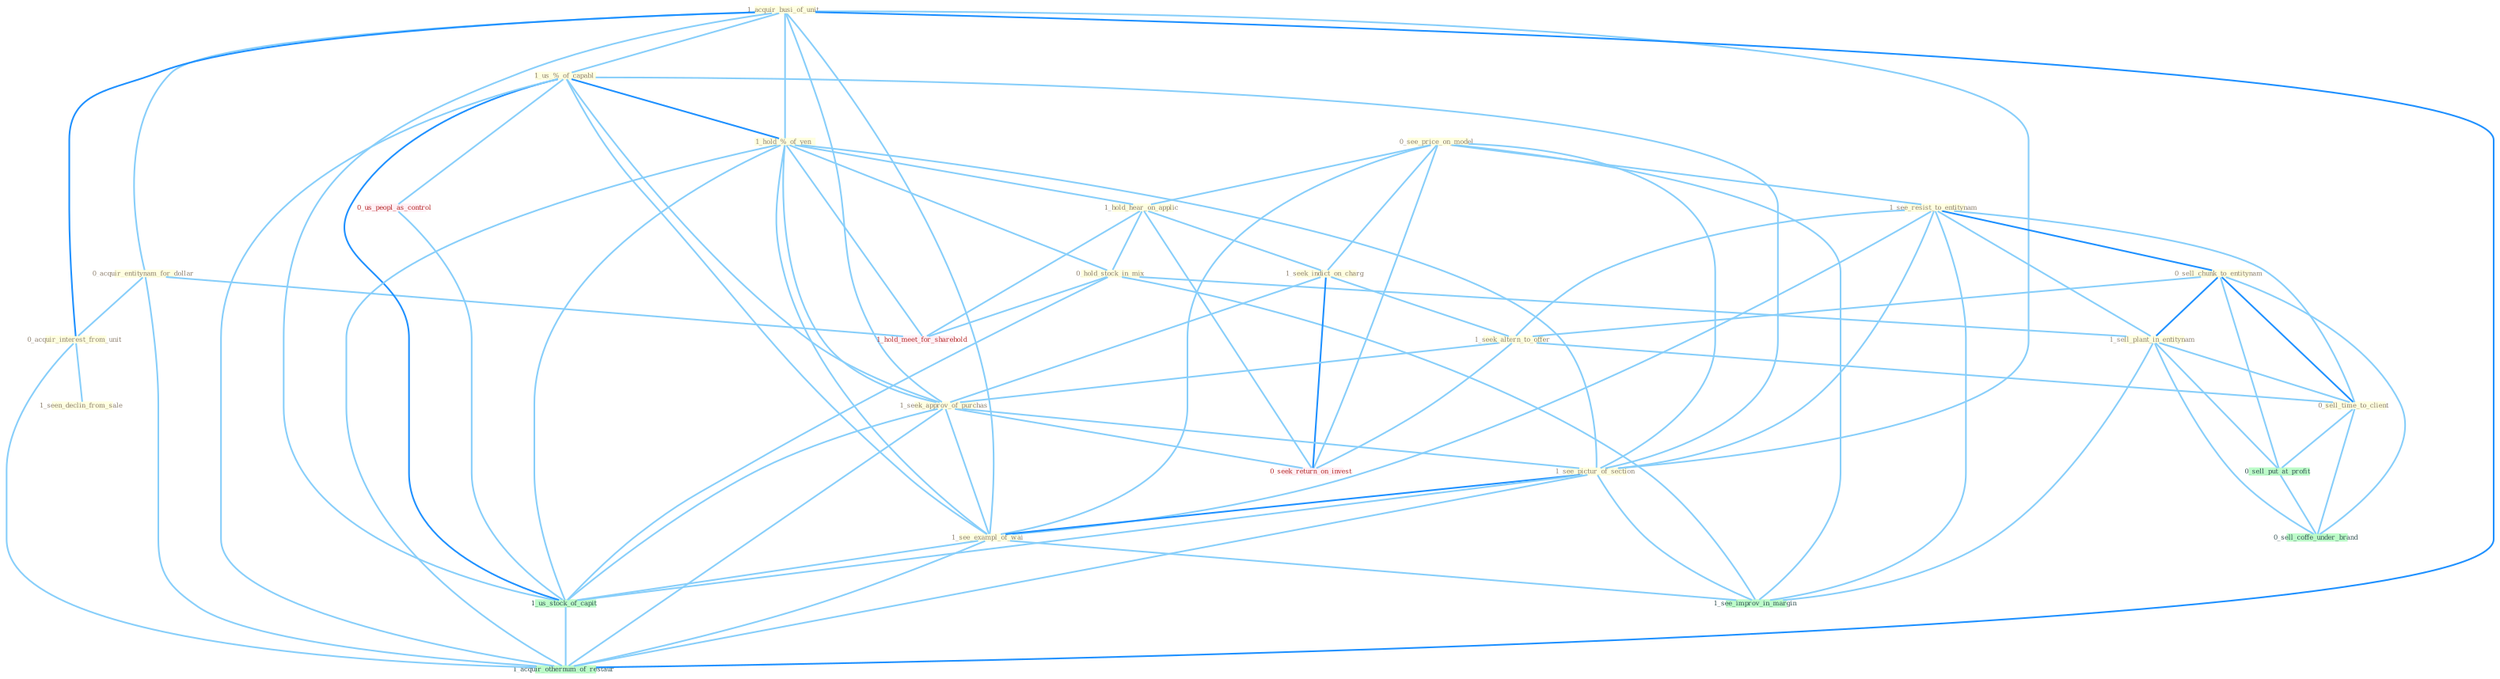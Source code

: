 Graph G{ 
    node
    [shape=polygon,style=filled,width=.5,height=.06,color="#BDFCC9",fixedsize=true,fontsize=4,
    fontcolor="#2f4f4f"];
    {node
    [color="#ffffe0", fontcolor="#8b7d6b"] "1_acquir_busi_of_unit " "0_acquir_entitynam_for_dollar " "1_us_%_of_capabl " "1_hold_%_of_yen " "0_see_price_on_model " "1_hold_hear_on_applic " "1_see_resist_to_entitynam " "0_sell_chunk_to_entitynam " "0_hold_stock_in_mix " "1_sell_plant_in_entitynam " "1_seek_indict_on_charg " "1_seek_altern_to_offer " "0_acquir_interest_from_unit " "1_seek_approv_of_purchas " "1_see_pictur_of_section " "1_seen_declin_from_sale " "1_see_exampl_of_wai " "0_sell_time_to_client "}
{node [color="#fff0f5", fontcolor="#b22222"] "0_us_peopl_as_control " "0_seek_return_on_invest " "1_hold_meet_for_sharehold "}
edge [color="#B0E2FF"];

	"1_acquir_busi_of_unit " -- "0_acquir_entitynam_for_dollar " [w="1", color="#87cefa" ];
	"1_acquir_busi_of_unit " -- "1_us_%_of_capabl " [w="1", color="#87cefa" ];
	"1_acquir_busi_of_unit " -- "1_hold_%_of_yen " [w="1", color="#87cefa" ];
	"1_acquir_busi_of_unit " -- "0_acquir_interest_from_unit " [w="2", color="#1e90ff" , len=0.8];
	"1_acquir_busi_of_unit " -- "1_seek_approv_of_purchas " [w="1", color="#87cefa" ];
	"1_acquir_busi_of_unit " -- "1_see_pictur_of_section " [w="1", color="#87cefa" ];
	"1_acquir_busi_of_unit " -- "1_see_exampl_of_wai " [w="1", color="#87cefa" ];
	"1_acquir_busi_of_unit " -- "1_us_stock_of_capit " [w="1", color="#87cefa" ];
	"1_acquir_busi_of_unit " -- "1_acquir_othernum_of_restaur " [w="2", color="#1e90ff" , len=0.8];
	"0_acquir_entitynam_for_dollar " -- "0_acquir_interest_from_unit " [w="1", color="#87cefa" ];
	"0_acquir_entitynam_for_dollar " -- "1_hold_meet_for_sharehold " [w="1", color="#87cefa" ];
	"0_acquir_entitynam_for_dollar " -- "1_acquir_othernum_of_restaur " [w="1", color="#87cefa" ];
	"1_us_%_of_capabl " -- "1_hold_%_of_yen " [w="2", color="#1e90ff" , len=0.8];
	"1_us_%_of_capabl " -- "1_seek_approv_of_purchas " [w="1", color="#87cefa" ];
	"1_us_%_of_capabl " -- "1_see_pictur_of_section " [w="1", color="#87cefa" ];
	"1_us_%_of_capabl " -- "1_see_exampl_of_wai " [w="1", color="#87cefa" ];
	"1_us_%_of_capabl " -- "0_us_peopl_as_control " [w="1", color="#87cefa" ];
	"1_us_%_of_capabl " -- "1_us_stock_of_capit " [w="2", color="#1e90ff" , len=0.8];
	"1_us_%_of_capabl " -- "1_acquir_othernum_of_restaur " [w="1", color="#87cefa" ];
	"1_hold_%_of_yen " -- "1_hold_hear_on_applic " [w="1", color="#87cefa" ];
	"1_hold_%_of_yen " -- "0_hold_stock_in_mix " [w="1", color="#87cefa" ];
	"1_hold_%_of_yen " -- "1_seek_approv_of_purchas " [w="1", color="#87cefa" ];
	"1_hold_%_of_yen " -- "1_see_pictur_of_section " [w="1", color="#87cefa" ];
	"1_hold_%_of_yen " -- "1_see_exampl_of_wai " [w="1", color="#87cefa" ];
	"1_hold_%_of_yen " -- "1_us_stock_of_capit " [w="1", color="#87cefa" ];
	"1_hold_%_of_yen " -- "1_hold_meet_for_sharehold " [w="1", color="#87cefa" ];
	"1_hold_%_of_yen " -- "1_acquir_othernum_of_restaur " [w="1", color="#87cefa" ];
	"0_see_price_on_model " -- "1_hold_hear_on_applic " [w="1", color="#87cefa" ];
	"0_see_price_on_model " -- "1_see_resist_to_entitynam " [w="1", color="#87cefa" ];
	"0_see_price_on_model " -- "1_seek_indict_on_charg " [w="1", color="#87cefa" ];
	"0_see_price_on_model " -- "1_see_pictur_of_section " [w="1", color="#87cefa" ];
	"0_see_price_on_model " -- "1_see_exampl_of_wai " [w="1", color="#87cefa" ];
	"0_see_price_on_model " -- "0_seek_return_on_invest " [w="1", color="#87cefa" ];
	"0_see_price_on_model " -- "1_see_improv_in_margin " [w="1", color="#87cefa" ];
	"1_hold_hear_on_applic " -- "0_hold_stock_in_mix " [w="1", color="#87cefa" ];
	"1_hold_hear_on_applic " -- "1_seek_indict_on_charg " [w="1", color="#87cefa" ];
	"1_hold_hear_on_applic " -- "0_seek_return_on_invest " [w="1", color="#87cefa" ];
	"1_hold_hear_on_applic " -- "1_hold_meet_for_sharehold " [w="1", color="#87cefa" ];
	"1_see_resist_to_entitynam " -- "0_sell_chunk_to_entitynam " [w="2", color="#1e90ff" , len=0.8];
	"1_see_resist_to_entitynam " -- "1_sell_plant_in_entitynam " [w="1", color="#87cefa" ];
	"1_see_resist_to_entitynam " -- "1_seek_altern_to_offer " [w="1", color="#87cefa" ];
	"1_see_resist_to_entitynam " -- "1_see_pictur_of_section " [w="1", color="#87cefa" ];
	"1_see_resist_to_entitynam " -- "1_see_exampl_of_wai " [w="1", color="#87cefa" ];
	"1_see_resist_to_entitynam " -- "0_sell_time_to_client " [w="1", color="#87cefa" ];
	"1_see_resist_to_entitynam " -- "1_see_improv_in_margin " [w="1", color="#87cefa" ];
	"0_sell_chunk_to_entitynam " -- "1_sell_plant_in_entitynam " [w="2", color="#1e90ff" , len=0.8];
	"0_sell_chunk_to_entitynam " -- "1_seek_altern_to_offer " [w="1", color="#87cefa" ];
	"0_sell_chunk_to_entitynam " -- "0_sell_time_to_client " [w="2", color="#1e90ff" , len=0.8];
	"0_sell_chunk_to_entitynam " -- "0_sell_put_at_profit " [w="1", color="#87cefa" ];
	"0_sell_chunk_to_entitynam " -- "0_sell_coffe_under_brand " [w="1", color="#87cefa" ];
	"0_hold_stock_in_mix " -- "1_sell_plant_in_entitynam " [w="1", color="#87cefa" ];
	"0_hold_stock_in_mix " -- "1_us_stock_of_capit " [w="1", color="#87cefa" ];
	"0_hold_stock_in_mix " -- "1_see_improv_in_margin " [w="1", color="#87cefa" ];
	"0_hold_stock_in_mix " -- "1_hold_meet_for_sharehold " [w="1", color="#87cefa" ];
	"1_sell_plant_in_entitynam " -- "0_sell_time_to_client " [w="1", color="#87cefa" ];
	"1_sell_plant_in_entitynam " -- "0_sell_put_at_profit " [w="1", color="#87cefa" ];
	"1_sell_plant_in_entitynam " -- "1_see_improv_in_margin " [w="1", color="#87cefa" ];
	"1_sell_plant_in_entitynam " -- "0_sell_coffe_under_brand " [w="1", color="#87cefa" ];
	"1_seek_indict_on_charg " -- "1_seek_altern_to_offer " [w="1", color="#87cefa" ];
	"1_seek_indict_on_charg " -- "1_seek_approv_of_purchas " [w="1", color="#87cefa" ];
	"1_seek_indict_on_charg " -- "0_seek_return_on_invest " [w="2", color="#1e90ff" , len=0.8];
	"1_seek_altern_to_offer " -- "1_seek_approv_of_purchas " [w="1", color="#87cefa" ];
	"1_seek_altern_to_offer " -- "0_sell_time_to_client " [w="1", color="#87cefa" ];
	"1_seek_altern_to_offer " -- "0_seek_return_on_invest " [w="1", color="#87cefa" ];
	"0_acquir_interest_from_unit " -- "1_seen_declin_from_sale " [w="1", color="#87cefa" ];
	"0_acquir_interest_from_unit " -- "1_acquir_othernum_of_restaur " [w="1", color="#87cefa" ];
	"1_seek_approv_of_purchas " -- "1_see_pictur_of_section " [w="1", color="#87cefa" ];
	"1_seek_approv_of_purchas " -- "1_see_exampl_of_wai " [w="1", color="#87cefa" ];
	"1_seek_approv_of_purchas " -- "0_seek_return_on_invest " [w="1", color="#87cefa" ];
	"1_seek_approv_of_purchas " -- "1_us_stock_of_capit " [w="1", color="#87cefa" ];
	"1_seek_approv_of_purchas " -- "1_acquir_othernum_of_restaur " [w="1", color="#87cefa" ];
	"1_see_pictur_of_section " -- "1_see_exampl_of_wai " [w="2", color="#1e90ff" , len=0.8];
	"1_see_pictur_of_section " -- "1_us_stock_of_capit " [w="1", color="#87cefa" ];
	"1_see_pictur_of_section " -- "1_see_improv_in_margin " [w="1", color="#87cefa" ];
	"1_see_pictur_of_section " -- "1_acquir_othernum_of_restaur " [w="1", color="#87cefa" ];
	"1_see_exampl_of_wai " -- "1_us_stock_of_capit " [w="1", color="#87cefa" ];
	"1_see_exampl_of_wai " -- "1_see_improv_in_margin " [w="1", color="#87cefa" ];
	"1_see_exampl_of_wai " -- "1_acquir_othernum_of_restaur " [w="1", color="#87cefa" ];
	"0_sell_time_to_client " -- "0_sell_put_at_profit " [w="1", color="#87cefa" ];
	"0_sell_time_to_client " -- "0_sell_coffe_under_brand " [w="1", color="#87cefa" ];
	"0_us_peopl_as_control " -- "1_us_stock_of_capit " [w="1", color="#87cefa" ];
	"0_sell_put_at_profit " -- "0_sell_coffe_under_brand " [w="1", color="#87cefa" ];
	"1_us_stock_of_capit " -- "1_acquir_othernum_of_restaur " [w="1", color="#87cefa" ];
}